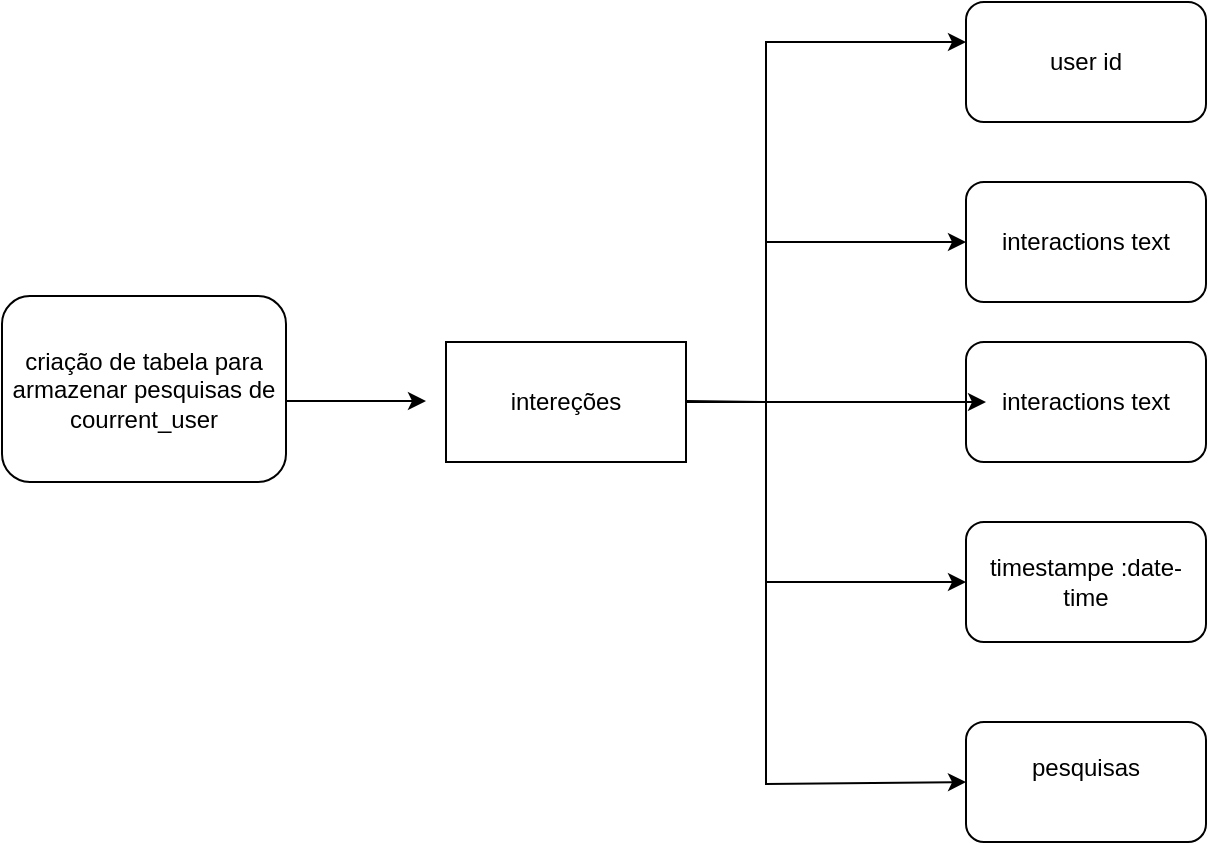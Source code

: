<mxfile version="24.7.17">
  <diagram id="C5RBs43oDa-KdzZeNtuy" name="Page-1">
    <mxGraphModel dx="1050" dy="1726" grid="1" gridSize="10" guides="1" tooltips="1" connect="1" arrows="1" fold="1" page="1" pageScale="1" pageWidth="827" pageHeight="1169" math="0" shadow="0">
      <root>
        <mxCell id="WIyWlLk6GJQsqaUBKTNV-0" />
        <mxCell id="WIyWlLk6GJQsqaUBKTNV-1" parent="WIyWlLk6GJQsqaUBKTNV-0" />
        <mxCell id="hg6PNL31YG2d4MVUYAbO-1" value="criação de tabela para armazenar pesquisas de courrent_user" style="rounded=1;whiteSpace=wrap;html=1;" vertex="1" parent="WIyWlLk6GJQsqaUBKTNV-1">
          <mxGeometry x="58" y="137" width="142" height="93" as="geometry" />
        </mxCell>
        <mxCell id="hg6PNL31YG2d4MVUYAbO-2" value="intereções" style="rounded=0;whiteSpace=wrap;html=1;" vertex="1" parent="WIyWlLk6GJQsqaUBKTNV-1">
          <mxGeometry x="280" y="160" width="120" height="60" as="geometry" />
        </mxCell>
        <mxCell id="hg6PNL31YG2d4MVUYAbO-3" value="user id" style="rounded=1;whiteSpace=wrap;html=1;" vertex="1" parent="WIyWlLk6GJQsqaUBKTNV-1">
          <mxGeometry x="540" y="-10" width="120" height="60" as="geometry" />
        </mxCell>
        <mxCell id="hg6PNL31YG2d4MVUYAbO-5" value="" style="endArrow=classic;html=1;rounded=0;" edge="1" parent="WIyWlLk6GJQsqaUBKTNV-1">
          <mxGeometry width="50" height="50" relative="1" as="geometry">
            <mxPoint x="200" y="189.5" as="sourcePoint" />
            <mxPoint x="270" y="189.5" as="targetPoint" />
          </mxGeometry>
        </mxCell>
        <mxCell id="hg6PNL31YG2d4MVUYAbO-6" value="interactions text" style="rounded=1;whiteSpace=wrap;html=1;" vertex="1" parent="WIyWlLk6GJQsqaUBKTNV-1">
          <mxGeometry x="540" y="80" width="120" height="60" as="geometry" />
        </mxCell>
        <mxCell id="hg6PNL31YG2d4MVUYAbO-7" value="interactions text" style="rounded=1;whiteSpace=wrap;html=1;" vertex="1" parent="WIyWlLk6GJQsqaUBKTNV-1">
          <mxGeometry x="540" y="160" width="120" height="60" as="geometry" />
        </mxCell>
        <mxCell id="hg6PNL31YG2d4MVUYAbO-8" value="timestampe :date-time" style="rounded=1;whiteSpace=wrap;html=1;" vertex="1" parent="WIyWlLk6GJQsqaUBKTNV-1">
          <mxGeometry x="540" y="250" width="120" height="60" as="geometry" />
        </mxCell>
        <mxCell id="hg6PNL31YG2d4MVUYAbO-9" value="pesquisas&lt;div&gt;&lt;br&gt;&lt;/div&gt;" style="rounded=1;whiteSpace=wrap;html=1;" vertex="1" parent="WIyWlLk6GJQsqaUBKTNV-1">
          <mxGeometry x="540" y="350" width="120" height="60" as="geometry" />
        </mxCell>
        <mxCell id="hg6PNL31YG2d4MVUYAbO-13" value="" style="curved=0;endArrow=classic;html=1;rounded=0;exitX=1;exitY=0.5;exitDx=0;exitDy=0;" edge="1" parent="WIyWlLk6GJQsqaUBKTNV-1" source="hg6PNL31YG2d4MVUYAbO-2">
          <mxGeometry width="50" height="50" relative="1" as="geometry">
            <mxPoint x="410" y="90" as="sourcePoint" />
            <mxPoint x="540" y="10" as="targetPoint" />
            <Array as="points">
              <mxPoint x="440" y="190" />
              <mxPoint x="440" y="10" />
            </Array>
          </mxGeometry>
        </mxCell>
        <mxCell id="hg6PNL31YG2d4MVUYAbO-14" value="" style="curved=0;endArrow=classic;html=1;rounded=0;exitX=1;exitY=0.5;exitDx=0;exitDy=0;entryX=0;entryY=0.5;entryDx=0;entryDy=0;" edge="1" parent="WIyWlLk6GJQsqaUBKTNV-1" target="hg6PNL31YG2d4MVUYAbO-6">
          <mxGeometry width="50" height="50" relative="1" as="geometry">
            <mxPoint x="420" y="190" as="sourcePoint" />
            <mxPoint x="560" y="10" as="targetPoint" />
            <Array as="points">
              <mxPoint x="440" y="190" />
              <mxPoint x="440" y="110" />
            </Array>
          </mxGeometry>
        </mxCell>
        <mxCell id="hg6PNL31YG2d4MVUYAbO-15" value="" style="curved=0;endArrow=classic;html=1;rounded=0;exitX=1;exitY=0.5;exitDx=0;exitDy=0;entryX=0;entryY=0.5;entryDx=0;entryDy=0;" edge="1" parent="WIyWlLk6GJQsqaUBKTNV-1" source="hg6PNL31YG2d4MVUYAbO-2">
          <mxGeometry width="50" height="50" relative="1" as="geometry">
            <mxPoint x="430" y="270" as="sourcePoint" />
            <mxPoint x="550" y="190" as="targetPoint" />
            <Array as="points">
              <mxPoint x="450" y="190" />
            </Array>
          </mxGeometry>
        </mxCell>
        <mxCell id="hg6PNL31YG2d4MVUYAbO-16" value="" style="curved=0;endArrow=classic;html=1;rounded=0;exitX=1;exitY=0.5;exitDx=0;exitDy=0;entryX=0;entryY=0.5;entryDx=0;entryDy=0;" edge="1" parent="WIyWlLk6GJQsqaUBKTNV-1" target="hg6PNL31YG2d4MVUYAbO-8">
          <mxGeometry width="50" height="50" relative="1" as="geometry">
            <mxPoint x="400" y="189.5" as="sourcePoint" />
            <mxPoint x="550" y="189.5" as="targetPoint" />
            <Array as="points">
              <mxPoint x="440" y="190" />
              <mxPoint x="440" y="280" />
            </Array>
          </mxGeometry>
        </mxCell>
        <mxCell id="hg6PNL31YG2d4MVUYAbO-17" value="" style="curved=0;endArrow=classic;html=1;rounded=0;" edge="1" parent="WIyWlLk6GJQsqaUBKTNV-1">
          <mxGeometry width="50" height="50" relative="1" as="geometry">
            <mxPoint x="440" y="250" as="sourcePoint" />
            <mxPoint x="540" y="380" as="targetPoint" />
            <Array as="points">
              <mxPoint x="440" y="381" />
            </Array>
          </mxGeometry>
        </mxCell>
      </root>
    </mxGraphModel>
  </diagram>
</mxfile>
